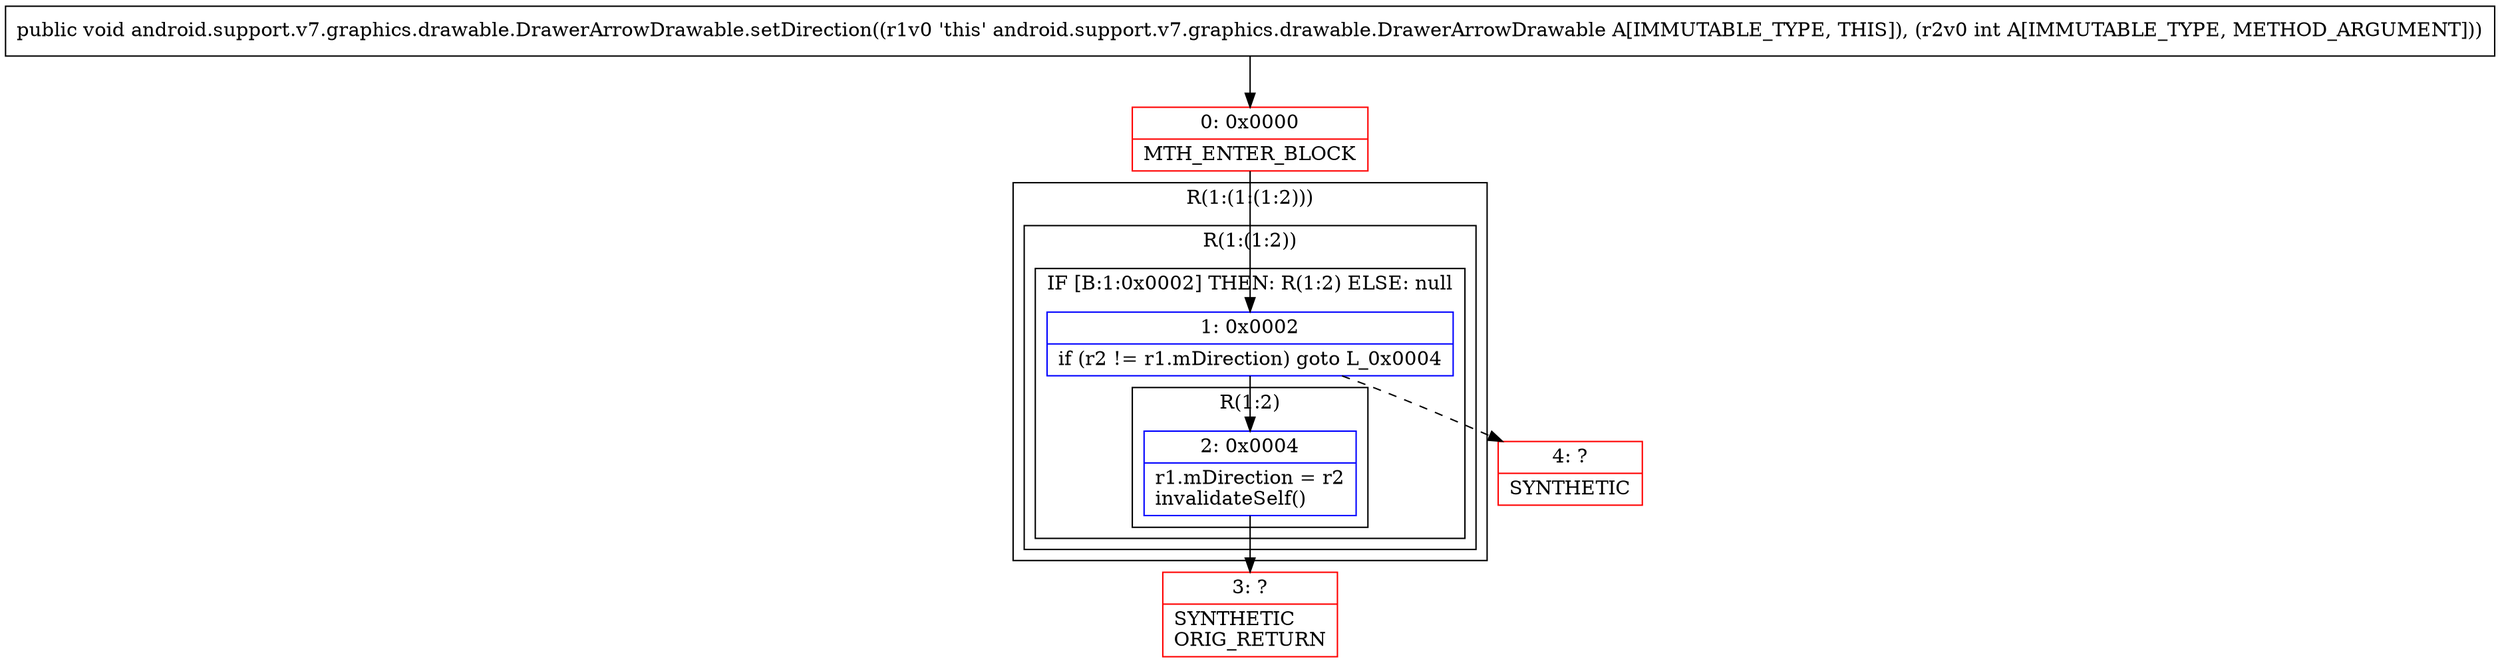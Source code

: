 digraph "CFG forandroid.support.v7.graphics.drawable.DrawerArrowDrawable.setDirection(I)V" {
subgraph cluster_Region_2077382059 {
label = "R(1:(1:(1:2)))";
node [shape=record,color=blue];
subgraph cluster_Region_855291585 {
label = "R(1:(1:2))";
node [shape=record,color=blue];
subgraph cluster_IfRegion_912465334 {
label = "IF [B:1:0x0002] THEN: R(1:2) ELSE: null";
node [shape=record,color=blue];
Node_1 [shape=record,label="{1\:\ 0x0002|if (r2 != r1.mDirection) goto L_0x0004\l}"];
subgraph cluster_Region_1572748413 {
label = "R(1:2)";
node [shape=record,color=blue];
Node_2 [shape=record,label="{2\:\ 0x0004|r1.mDirection = r2\linvalidateSelf()\l}"];
}
}
}
}
Node_0 [shape=record,color=red,label="{0\:\ 0x0000|MTH_ENTER_BLOCK\l}"];
Node_3 [shape=record,color=red,label="{3\:\ ?|SYNTHETIC\lORIG_RETURN\l}"];
Node_4 [shape=record,color=red,label="{4\:\ ?|SYNTHETIC\l}"];
MethodNode[shape=record,label="{public void android.support.v7.graphics.drawable.DrawerArrowDrawable.setDirection((r1v0 'this' android.support.v7.graphics.drawable.DrawerArrowDrawable A[IMMUTABLE_TYPE, THIS]), (r2v0 int A[IMMUTABLE_TYPE, METHOD_ARGUMENT])) }"];
MethodNode -> Node_0;
Node_1 -> Node_2;
Node_1 -> Node_4[style=dashed];
Node_2 -> Node_3;
Node_0 -> Node_1;
}

